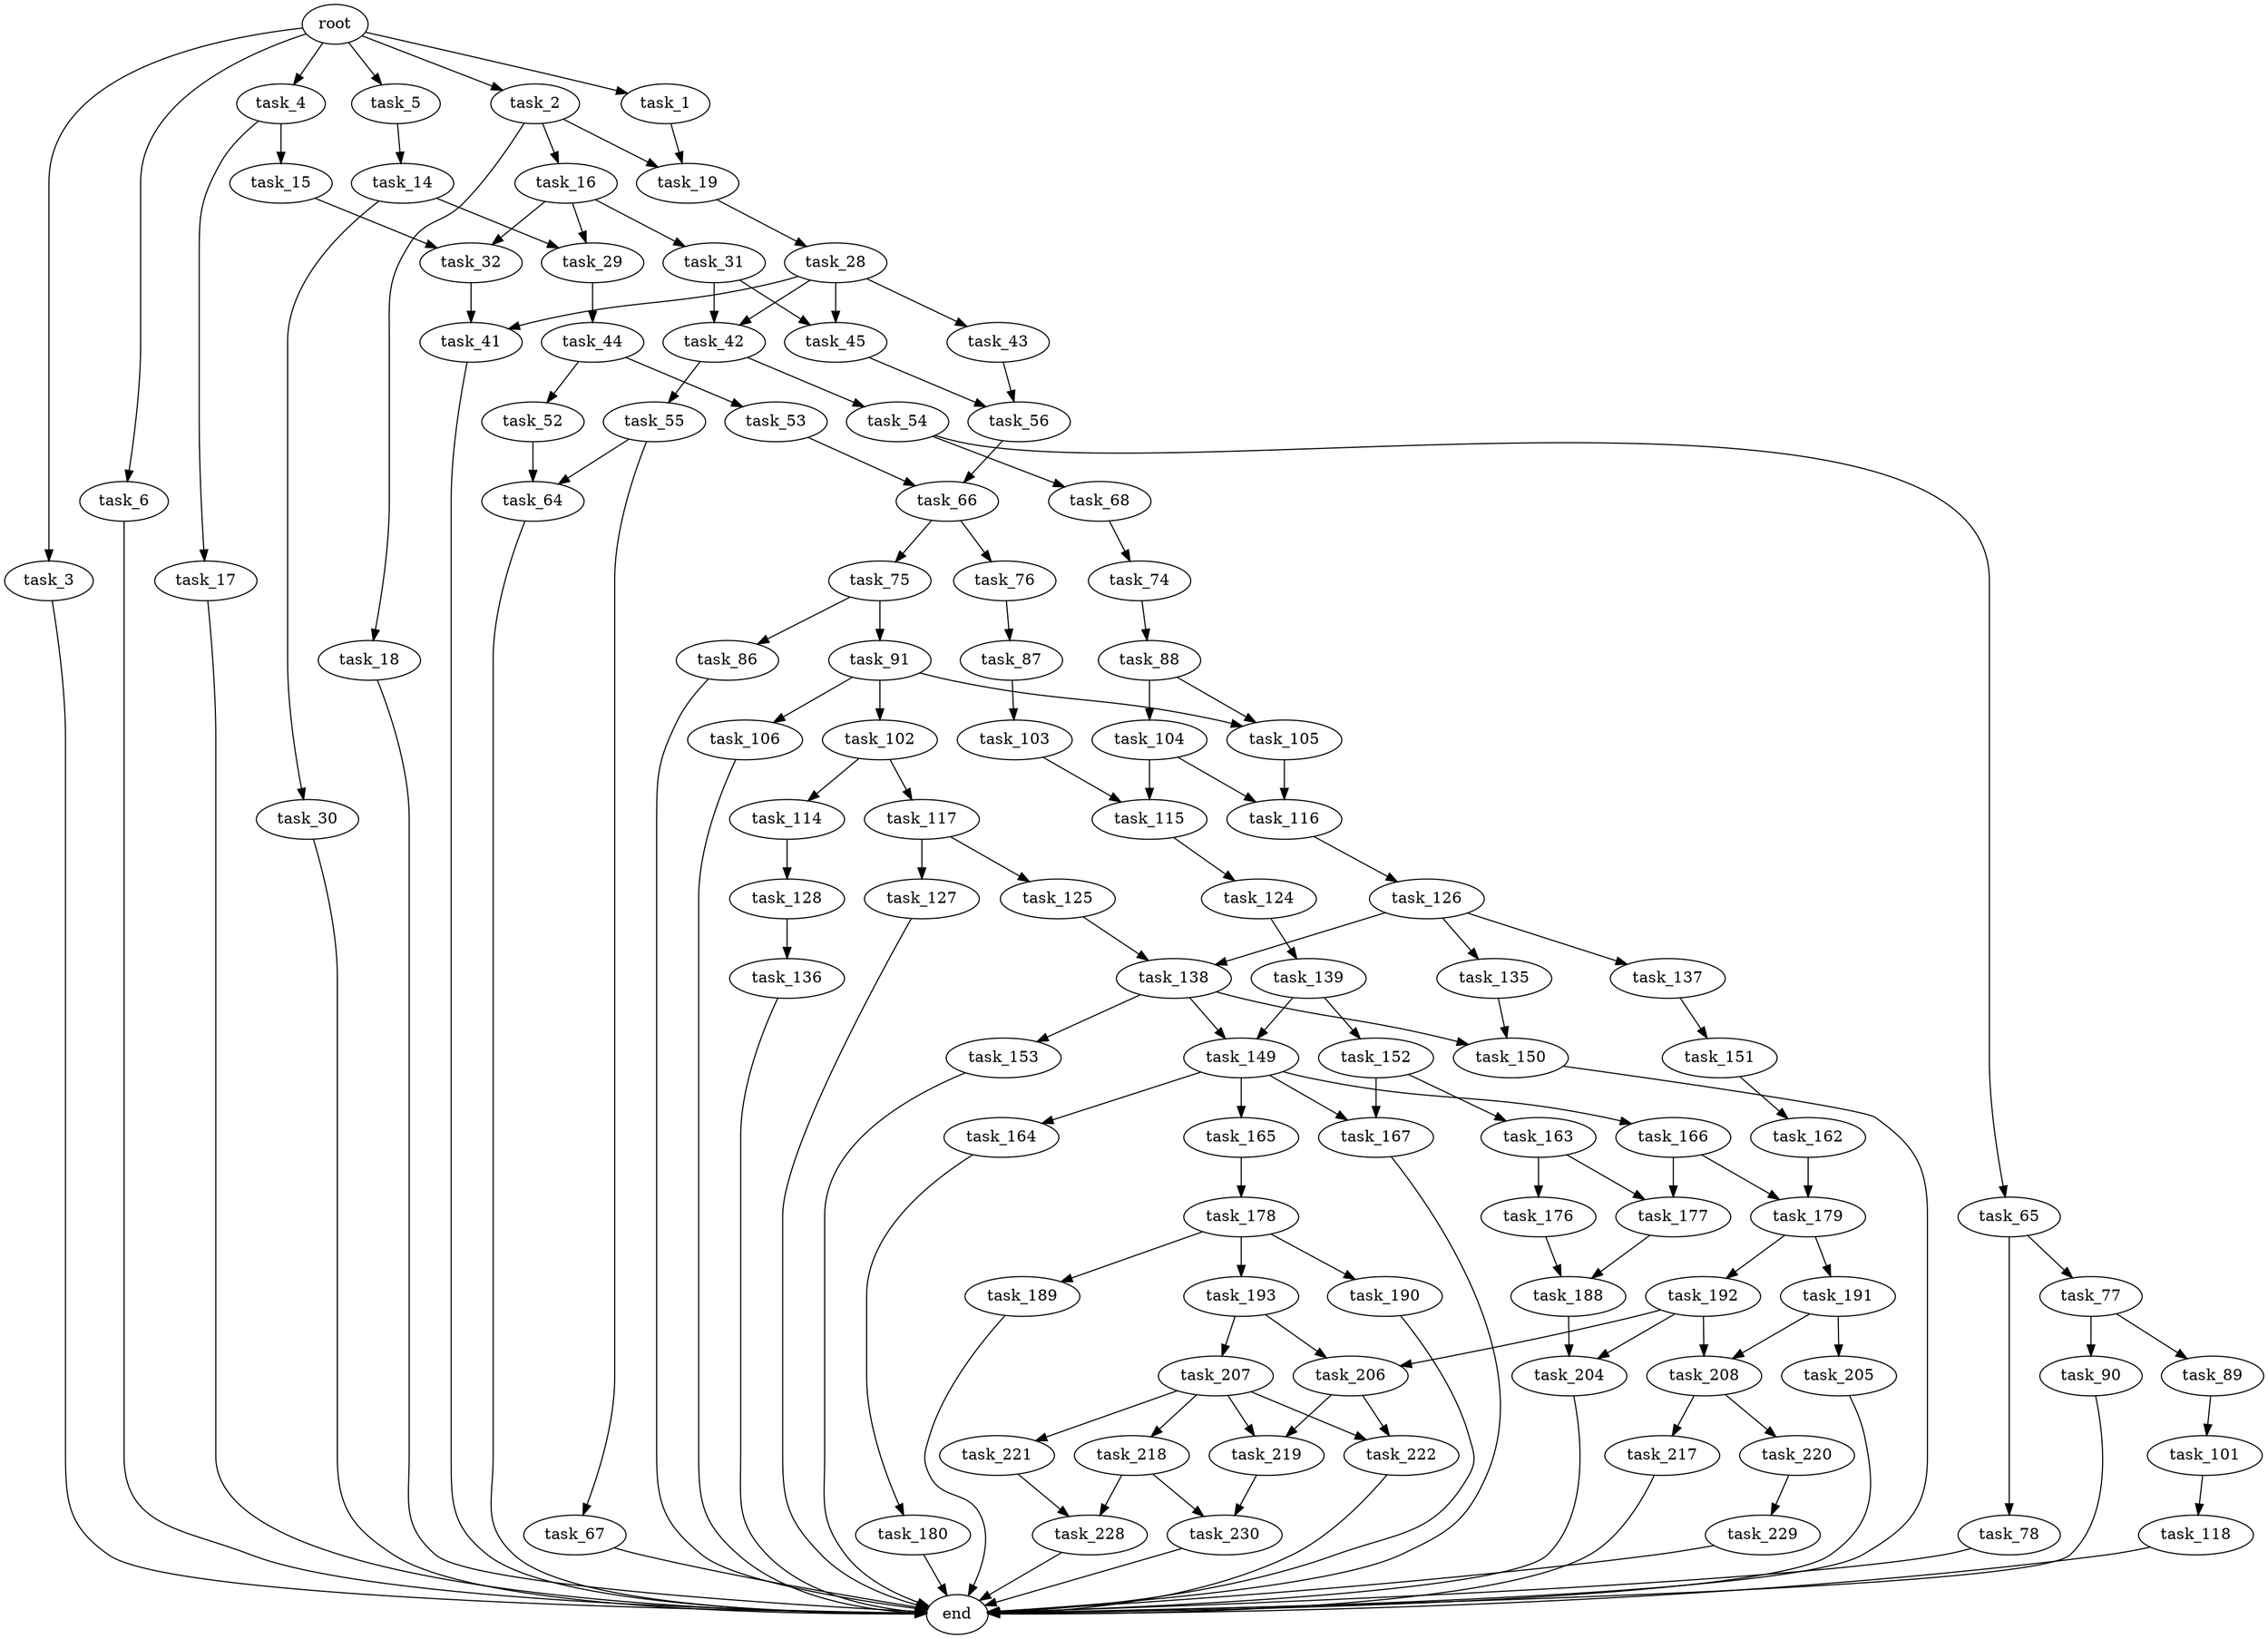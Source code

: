 digraph G {
  root [size="0.000000"];
  task_1 [size="27936439085.000000"];
  task_2 [size="16969489644.000000"];
  task_3 [size="8589934592.000000"];
  task_4 [size="940176160875.000000"];
  task_5 [size="29902119388.000000"];
  task_6 [size="909501102.000000"];
  task_14 [size="29517840035.000000"];
  task_15 [size="25564237282.000000"];
  task_16 [size="282890556534.000000"];
  task_17 [size="1304359068.000000"];
  task_18 [size="134217728000.000000"];
  task_19 [size="28991029248.000000"];
  task_28 [size="245247898631.000000"];
  task_29 [size="1058273099717.000000"];
  task_30 [size="368209605498.000000"];
  task_31 [size="1073741824000.000000"];
  task_32 [size="368293445632.000000"];
  task_41 [size="2086795310.000000"];
  task_42 [size="477187657037.000000"];
  task_43 [size="183368734262.000000"];
  task_44 [size="840073831340.000000"];
  task_45 [size="1073741824000.000000"];
  task_52 [size="8589934592.000000"];
  task_53 [size="146149644976.000000"];
  task_54 [size="482913265878.000000"];
  task_55 [size="45689467692.000000"];
  task_56 [size="68719476736.000000"];
  task_64 [size="16222330867.000000"];
  task_65 [size="444616403508.000000"];
  task_66 [size="6115139437.000000"];
  task_67 [size="68719476736.000000"];
  task_68 [size="39231410136.000000"];
  task_74 [size="642509233067.000000"];
  task_75 [size="25947322092.000000"];
  task_76 [size="368293445632.000000"];
  task_77 [size="169378776205.000000"];
  task_78 [size="8306101102.000000"];
  task_86 [size="489974193253.000000"];
  task_87 [size="41310732525.000000"];
  task_88 [size="433851042698.000000"];
  task_89 [size="7603981956.000000"];
  task_90 [size="409189269.000000"];
  task_91 [size="14278560115.000000"];
  task_101 [size="16678358969.000000"];
  task_102 [size="226854374184.000000"];
  task_103 [size="28991029248.000000"];
  task_104 [size="271271155497.000000"];
  task_105 [size="3999215201.000000"];
  task_106 [size="845291894648.000000"];
  task_114 [size="613831964956.000000"];
  task_115 [size="25042232666.000000"];
  task_116 [size="105212982745.000000"];
  task_117 [size="134217728000.000000"];
  task_118 [size="1373318542.000000"];
  task_124 [size="231928233984.000000"];
  task_125 [size="608402893.000000"];
  task_126 [size="2544118055.000000"];
  task_127 [size="322036033936.000000"];
  task_128 [size="275409351320.000000"];
  task_135 [size="85056017752.000000"];
  task_136 [size="811017904713.000000"];
  task_137 [size="468469289845.000000"];
  task_138 [size="21627096386.000000"];
  task_139 [size="24848066124.000000"];
  task_149 [size="102588853149.000000"];
  task_150 [size="714320502570.000000"];
  task_151 [size="238052559306.000000"];
  task_152 [size="204743652412.000000"];
  task_153 [size="13308725552.000000"];
  task_162 [size="28991029248.000000"];
  task_163 [size="45388681005.000000"];
  task_164 [size="134217728000.000000"];
  task_165 [size="823970207948.000000"];
  task_166 [size="782757789696.000000"];
  task_167 [size="539161183944.000000"];
  task_176 [size="194070030833.000000"];
  task_177 [size="36128805307.000000"];
  task_178 [size="466834791091.000000"];
  task_179 [size="607645754233.000000"];
  task_180 [size="231928233984.000000"];
  task_188 [size="8402710962.000000"];
  task_189 [size="782757789696.000000"];
  task_190 [size="68719476736.000000"];
  task_191 [size="1128201858638.000000"];
  task_192 [size="11411868618.000000"];
  task_193 [size="103260446141.000000"];
  task_204 [size="4305318158.000000"];
  task_205 [size="549755813888.000000"];
  task_206 [size="4767322705.000000"];
  task_207 [size="146634546650.000000"];
  task_208 [size="16942000019.000000"];
  task_217 [size="640296962.000000"];
  task_218 [size="63345715098.000000"];
  task_219 [size="30102188289.000000"];
  task_220 [size="368293445632.000000"];
  task_221 [size="14893015897.000000"];
  task_222 [size="782757789696.000000"];
  task_228 [size="68719476736.000000"];
  task_229 [size="594484612484.000000"];
  task_230 [size="231928233984.000000"];
  end [size="0.000000"];

  root -> task_1 [size="1.000000"];
  root -> task_2 [size="1.000000"];
  root -> task_3 [size="1.000000"];
  root -> task_4 [size="1.000000"];
  root -> task_5 [size="1.000000"];
  root -> task_6 [size="1.000000"];
  task_1 -> task_19 [size="536870912.000000"];
  task_2 -> task_16 [size="838860800.000000"];
  task_2 -> task_18 [size="838860800.000000"];
  task_2 -> task_19 [size="838860800.000000"];
  task_3 -> end [size="1.000000"];
  task_4 -> task_15 [size="679477248.000000"];
  task_4 -> task_17 [size="679477248.000000"];
  task_5 -> task_14 [size="679477248.000000"];
  task_6 -> end [size="1.000000"];
  task_14 -> task_29 [size="679477248.000000"];
  task_14 -> task_30 [size="679477248.000000"];
  task_15 -> task_32 [size="679477248.000000"];
  task_16 -> task_29 [size="209715200.000000"];
  task_16 -> task_31 [size="209715200.000000"];
  task_16 -> task_32 [size="209715200.000000"];
  task_17 -> end [size="1.000000"];
  task_18 -> end [size="1.000000"];
  task_19 -> task_28 [size="75497472.000000"];
  task_28 -> task_41 [size="209715200.000000"];
  task_28 -> task_42 [size="209715200.000000"];
  task_28 -> task_43 [size="209715200.000000"];
  task_28 -> task_45 [size="209715200.000000"];
  task_29 -> task_44 [size="838860800.000000"];
  task_30 -> end [size="1.000000"];
  task_31 -> task_42 [size="838860800.000000"];
  task_31 -> task_45 [size="838860800.000000"];
  task_32 -> task_41 [size="411041792.000000"];
  task_41 -> end [size="1.000000"];
  task_42 -> task_54 [size="536870912.000000"];
  task_42 -> task_55 [size="536870912.000000"];
  task_43 -> task_56 [size="536870912.000000"];
  task_44 -> task_52 [size="679477248.000000"];
  task_44 -> task_53 [size="679477248.000000"];
  task_45 -> task_56 [size="838860800.000000"];
  task_52 -> task_64 [size="33554432.000000"];
  task_53 -> task_66 [size="134217728.000000"];
  task_54 -> task_65 [size="301989888.000000"];
  task_54 -> task_68 [size="301989888.000000"];
  task_55 -> task_64 [size="33554432.000000"];
  task_55 -> task_67 [size="33554432.000000"];
  task_56 -> task_66 [size="134217728.000000"];
  task_64 -> end [size="1.000000"];
  task_65 -> task_77 [size="536870912.000000"];
  task_65 -> task_78 [size="536870912.000000"];
  task_66 -> task_75 [size="301989888.000000"];
  task_66 -> task_76 [size="301989888.000000"];
  task_67 -> end [size="1.000000"];
  task_68 -> task_74 [size="33554432.000000"];
  task_74 -> task_88 [size="838860800.000000"];
  task_75 -> task_86 [size="75497472.000000"];
  task_75 -> task_91 [size="75497472.000000"];
  task_76 -> task_87 [size="411041792.000000"];
  task_77 -> task_89 [size="134217728.000000"];
  task_77 -> task_90 [size="134217728.000000"];
  task_78 -> end [size="1.000000"];
  task_86 -> end [size="1.000000"];
  task_87 -> task_103 [size="134217728.000000"];
  task_88 -> task_104 [size="301989888.000000"];
  task_88 -> task_105 [size="301989888.000000"];
  task_89 -> task_101 [size="134217728.000000"];
  task_90 -> end [size="1.000000"];
  task_91 -> task_102 [size="33554432.000000"];
  task_91 -> task_105 [size="33554432.000000"];
  task_91 -> task_106 [size="33554432.000000"];
  task_101 -> task_118 [size="33554432.000000"];
  task_102 -> task_114 [size="209715200.000000"];
  task_102 -> task_117 [size="209715200.000000"];
  task_103 -> task_115 [size="75497472.000000"];
  task_104 -> task_115 [size="536870912.000000"];
  task_104 -> task_116 [size="536870912.000000"];
  task_105 -> task_116 [size="411041792.000000"];
  task_106 -> end [size="1.000000"];
  task_114 -> task_128 [size="536870912.000000"];
  task_115 -> task_124 [size="411041792.000000"];
  task_116 -> task_126 [size="75497472.000000"];
  task_117 -> task_125 [size="209715200.000000"];
  task_117 -> task_127 [size="209715200.000000"];
  task_118 -> end [size="1.000000"];
  task_124 -> task_139 [size="301989888.000000"];
  task_125 -> task_138 [size="75497472.000000"];
  task_126 -> task_135 [size="75497472.000000"];
  task_126 -> task_137 [size="75497472.000000"];
  task_126 -> task_138 [size="75497472.000000"];
  task_127 -> end [size="1.000000"];
  task_128 -> task_136 [size="679477248.000000"];
  task_135 -> task_150 [size="301989888.000000"];
  task_136 -> end [size="1.000000"];
  task_137 -> task_151 [size="301989888.000000"];
  task_138 -> task_149 [size="411041792.000000"];
  task_138 -> task_150 [size="411041792.000000"];
  task_138 -> task_153 [size="411041792.000000"];
  task_139 -> task_149 [size="536870912.000000"];
  task_139 -> task_152 [size="536870912.000000"];
  task_149 -> task_164 [size="411041792.000000"];
  task_149 -> task_165 [size="411041792.000000"];
  task_149 -> task_166 [size="411041792.000000"];
  task_149 -> task_167 [size="411041792.000000"];
  task_150 -> end [size="1.000000"];
  task_151 -> task_162 [size="679477248.000000"];
  task_152 -> task_163 [size="134217728.000000"];
  task_152 -> task_167 [size="134217728.000000"];
  task_153 -> end [size="1.000000"];
  task_162 -> task_179 [size="75497472.000000"];
  task_163 -> task_176 [size="33554432.000000"];
  task_163 -> task_177 [size="33554432.000000"];
  task_164 -> task_180 [size="209715200.000000"];
  task_165 -> task_178 [size="536870912.000000"];
  task_166 -> task_177 [size="679477248.000000"];
  task_166 -> task_179 [size="679477248.000000"];
  task_167 -> end [size="1.000000"];
  task_176 -> task_188 [size="679477248.000000"];
  task_177 -> task_188 [size="33554432.000000"];
  task_178 -> task_189 [size="411041792.000000"];
  task_178 -> task_190 [size="411041792.000000"];
  task_178 -> task_193 [size="411041792.000000"];
  task_179 -> task_191 [size="679477248.000000"];
  task_179 -> task_192 [size="679477248.000000"];
  task_180 -> end [size="1.000000"];
  task_188 -> task_204 [size="209715200.000000"];
  task_189 -> end [size="1.000000"];
  task_190 -> end [size="1.000000"];
  task_191 -> task_205 [size="838860800.000000"];
  task_191 -> task_208 [size="838860800.000000"];
  task_192 -> task_204 [size="209715200.000000"];
  task_192 -> task_206 [size="209715200.000000"];
  task_192 -> task_208 [size="209715200.000000"];
  task_193 -> task_206 [size="75497472.000000"];
  task_193 -> task_207 [size="75497472.000000"];
  task_204 -> end [size="1.000000"];
  task_205 -> end [size="1.000000"];
  task_206 -> task_219 [size="75497472.000000"];
  task_206 -> task_222 [size="75497472.000000"];
  task_207 -> task_218 [size="134217728.000000"];
  task_207 -> task_219 [size="134217728.000000"];
  task_207 -> task_221 [size="134217728.000000"];
  task_207 -> task_222 [size="134217728.000000"];
  task_208 -> task_217 [size="838860800.000000"];
  task_208 -> task_220 [size="838860800.000000"];
  task_217 -> end [size="1.000000"];
  task_218 -> task_228 [size="75497472.000000"];
  task_218 -> task_230 [size="75497472.000000"];
  task_219 -> task_230 [size="838860800.000000"];
  task_220 -> task_229 [size="411041792.000000"];
  task_221 -> task_228 [size="838860800.000000"];
  task_222 -> end [size="1.000000"];
  task_228 -> end [size="1.000000"];
  task_229 -> end [size="1.000000"];
  task_230 -> end [size="1.000000"];
}
